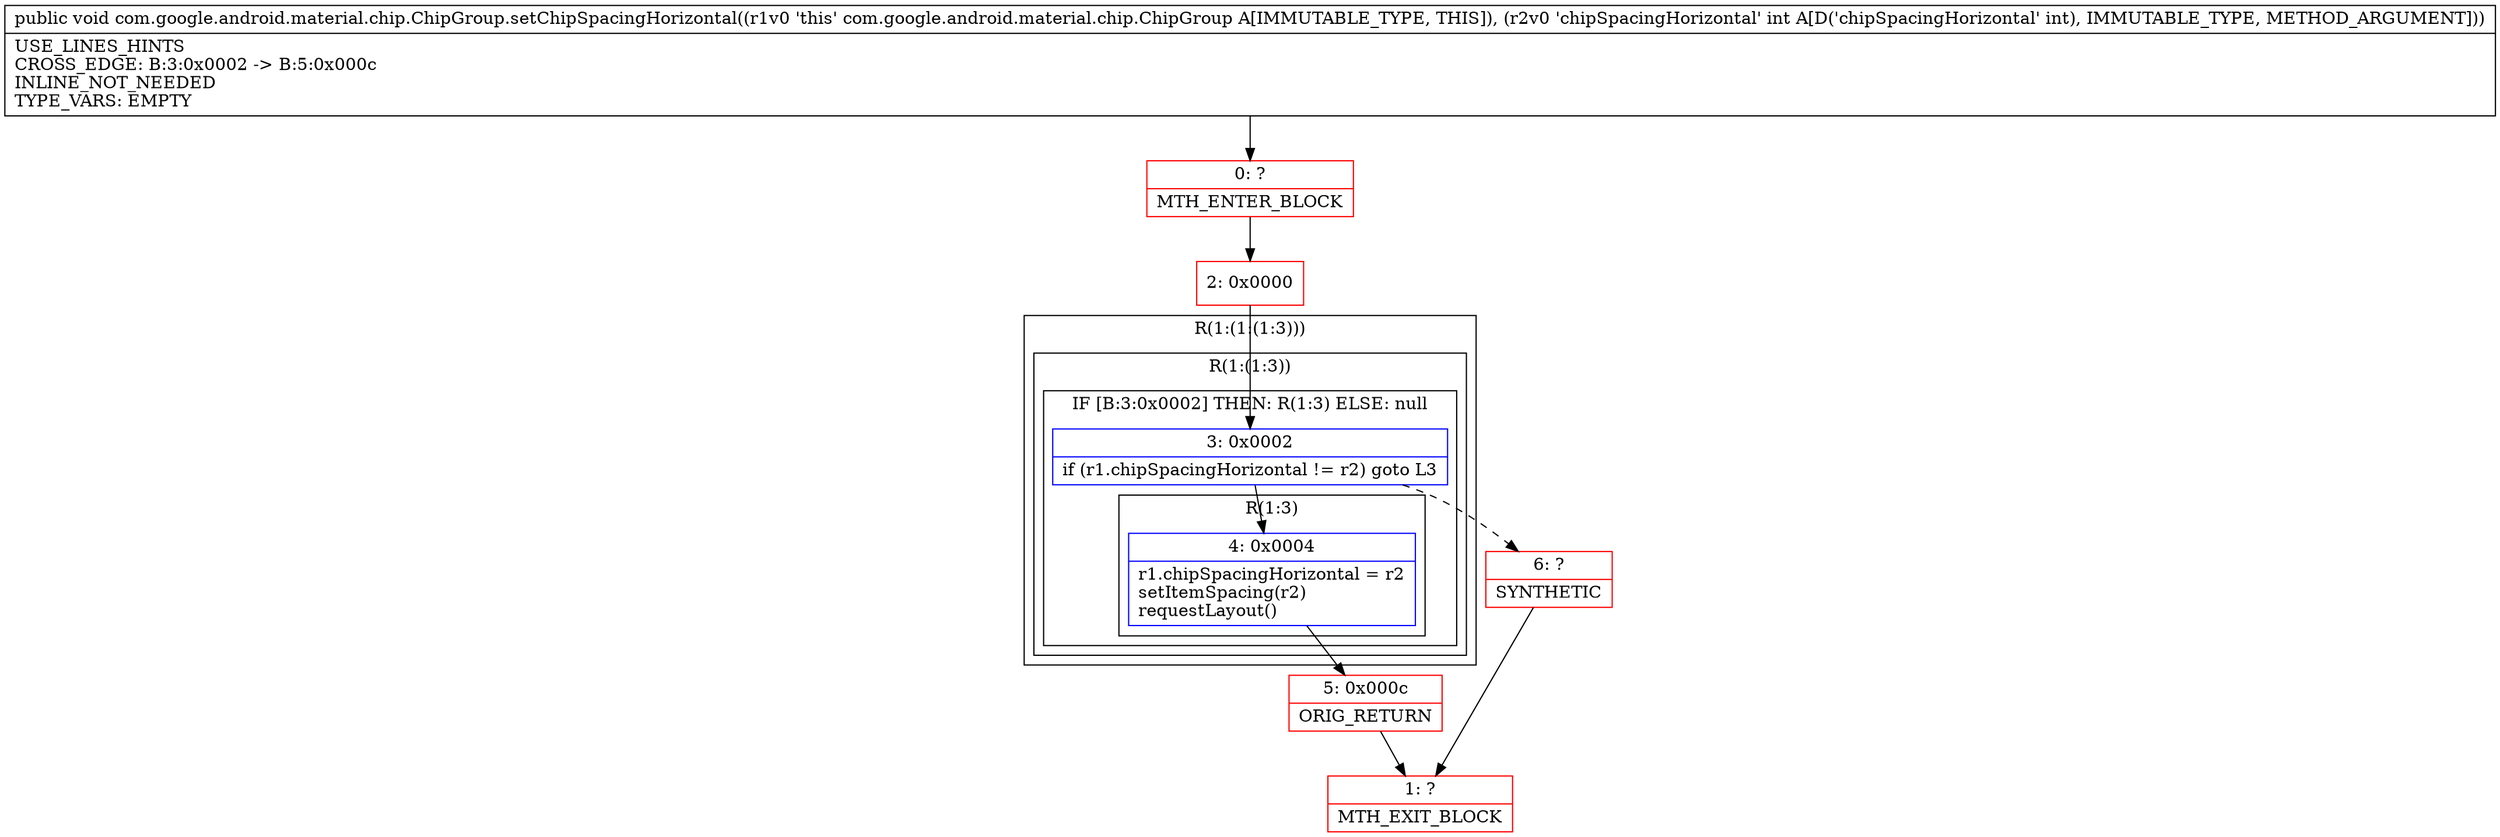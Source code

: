 digraph "CFG forcom.google.android.material.chip.ChipGroup.setChipSpacingHorizontal(I)V" {
subgraph cluster_Region_495498048 {
label = "R(1:(1:(1:3)))";
node [shape=record,color=blue];
subgraph cluster_Region_807031605 {
label = "R(1:(1:3))";
node [shape=record,color=blue];
subgraph cluster_IfRegion_1489512323 {
label = "IF [B:3:0x0002] THEN: R(1:3) ELSE: null";
node [shape=record,color=blue];
Node_3 [shape=record,label="{3\:\ 0x0002|if (r1.chipSpacingHorizontal != r2) goto L3\l}"];
subgraph cluster_Region_1389181616 {
label = "R(1:3)";
node [shape=record,color=blue];
Node_4 [shape=record,label="{4\:\ 0x0004|r1.chipSpacingHorizontal = r2\lsetItemSpacing(r2)\lrequestLayout()\l}"];
}
}
}
}
Node_0 [shape=record,color=red,label="{0\:\ ?|MTH_ENTER_BLOCK\l}"];
Node_2 [shape=record,color=red,label="{2\:\ 0x0000}"];
Node_5 [shape=record,color=red,label="{5\:\ 0x000c|ORIG_RETURN\l}"];
Node_1 [shape=record,color=red,label="{1\:\ ?|MTH_EXIT_BLOCK\l}"];
Node_6 [shape=record,color=red,label="{6\:\ ?|SYNTHETIC\l}"];
MethodNode[shape=record,label="{public void com.google.android.material.chip.ChipGroup.setChipSpacingHorizontal((r1v0 'this' com.google.android.material.chip.ChipGroup A[IMMUTABLE_TYPE, THIS]), (r2v0 'chipSpacingHorizontal' int A[D('chipSpacingHorizontal' int), IMMUTABLE_TYPE, METHOD_ARGUMENT]))  | USE_LINES_HINTS\lCROSS_EDGE: B:3:0x0002 \-\> B:5:0x000c\lINLINE_NOT_NEEDED\lTYPE_VARS: EMPTY\l}"];
MethodNode -> Node_0;Node_3 -> Node_4;
Node_3 -> Node_6[style=dashed];
Node_4 -> Node_5;
Node_0 -> Node_2;
Node_2 -> Node_3;
Node_5 -> Node_1;
Node_6 -> Node_1;
}

